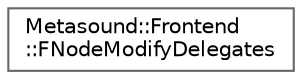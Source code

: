 digraph "Graphical Class Hierarchy"
{
 // INTERACTIVE_SVG=YES
 // LATEX_PDF_SIZE
  bgcolor="transparent";
  edge [fontname=Helvetica,fontsize=10,labelfontname=Helvetica,labelfontsize=10];
  node [fontname=Helvetica,fontsize=10,shape=box,height=0.2,width=0.4];
  rankdir="LR";
  Node0 [id="Node000000",label="Metasound::Frontend\l::FNodeModifyDelegates",height=0.2,width=0.4,color="grey40", fillcolor="white", style="filled",URL="$d6/d9a/structMetasound_1_1Frontend_1_1FNodeModifyDelegates.html",tooltip=" "];
}
